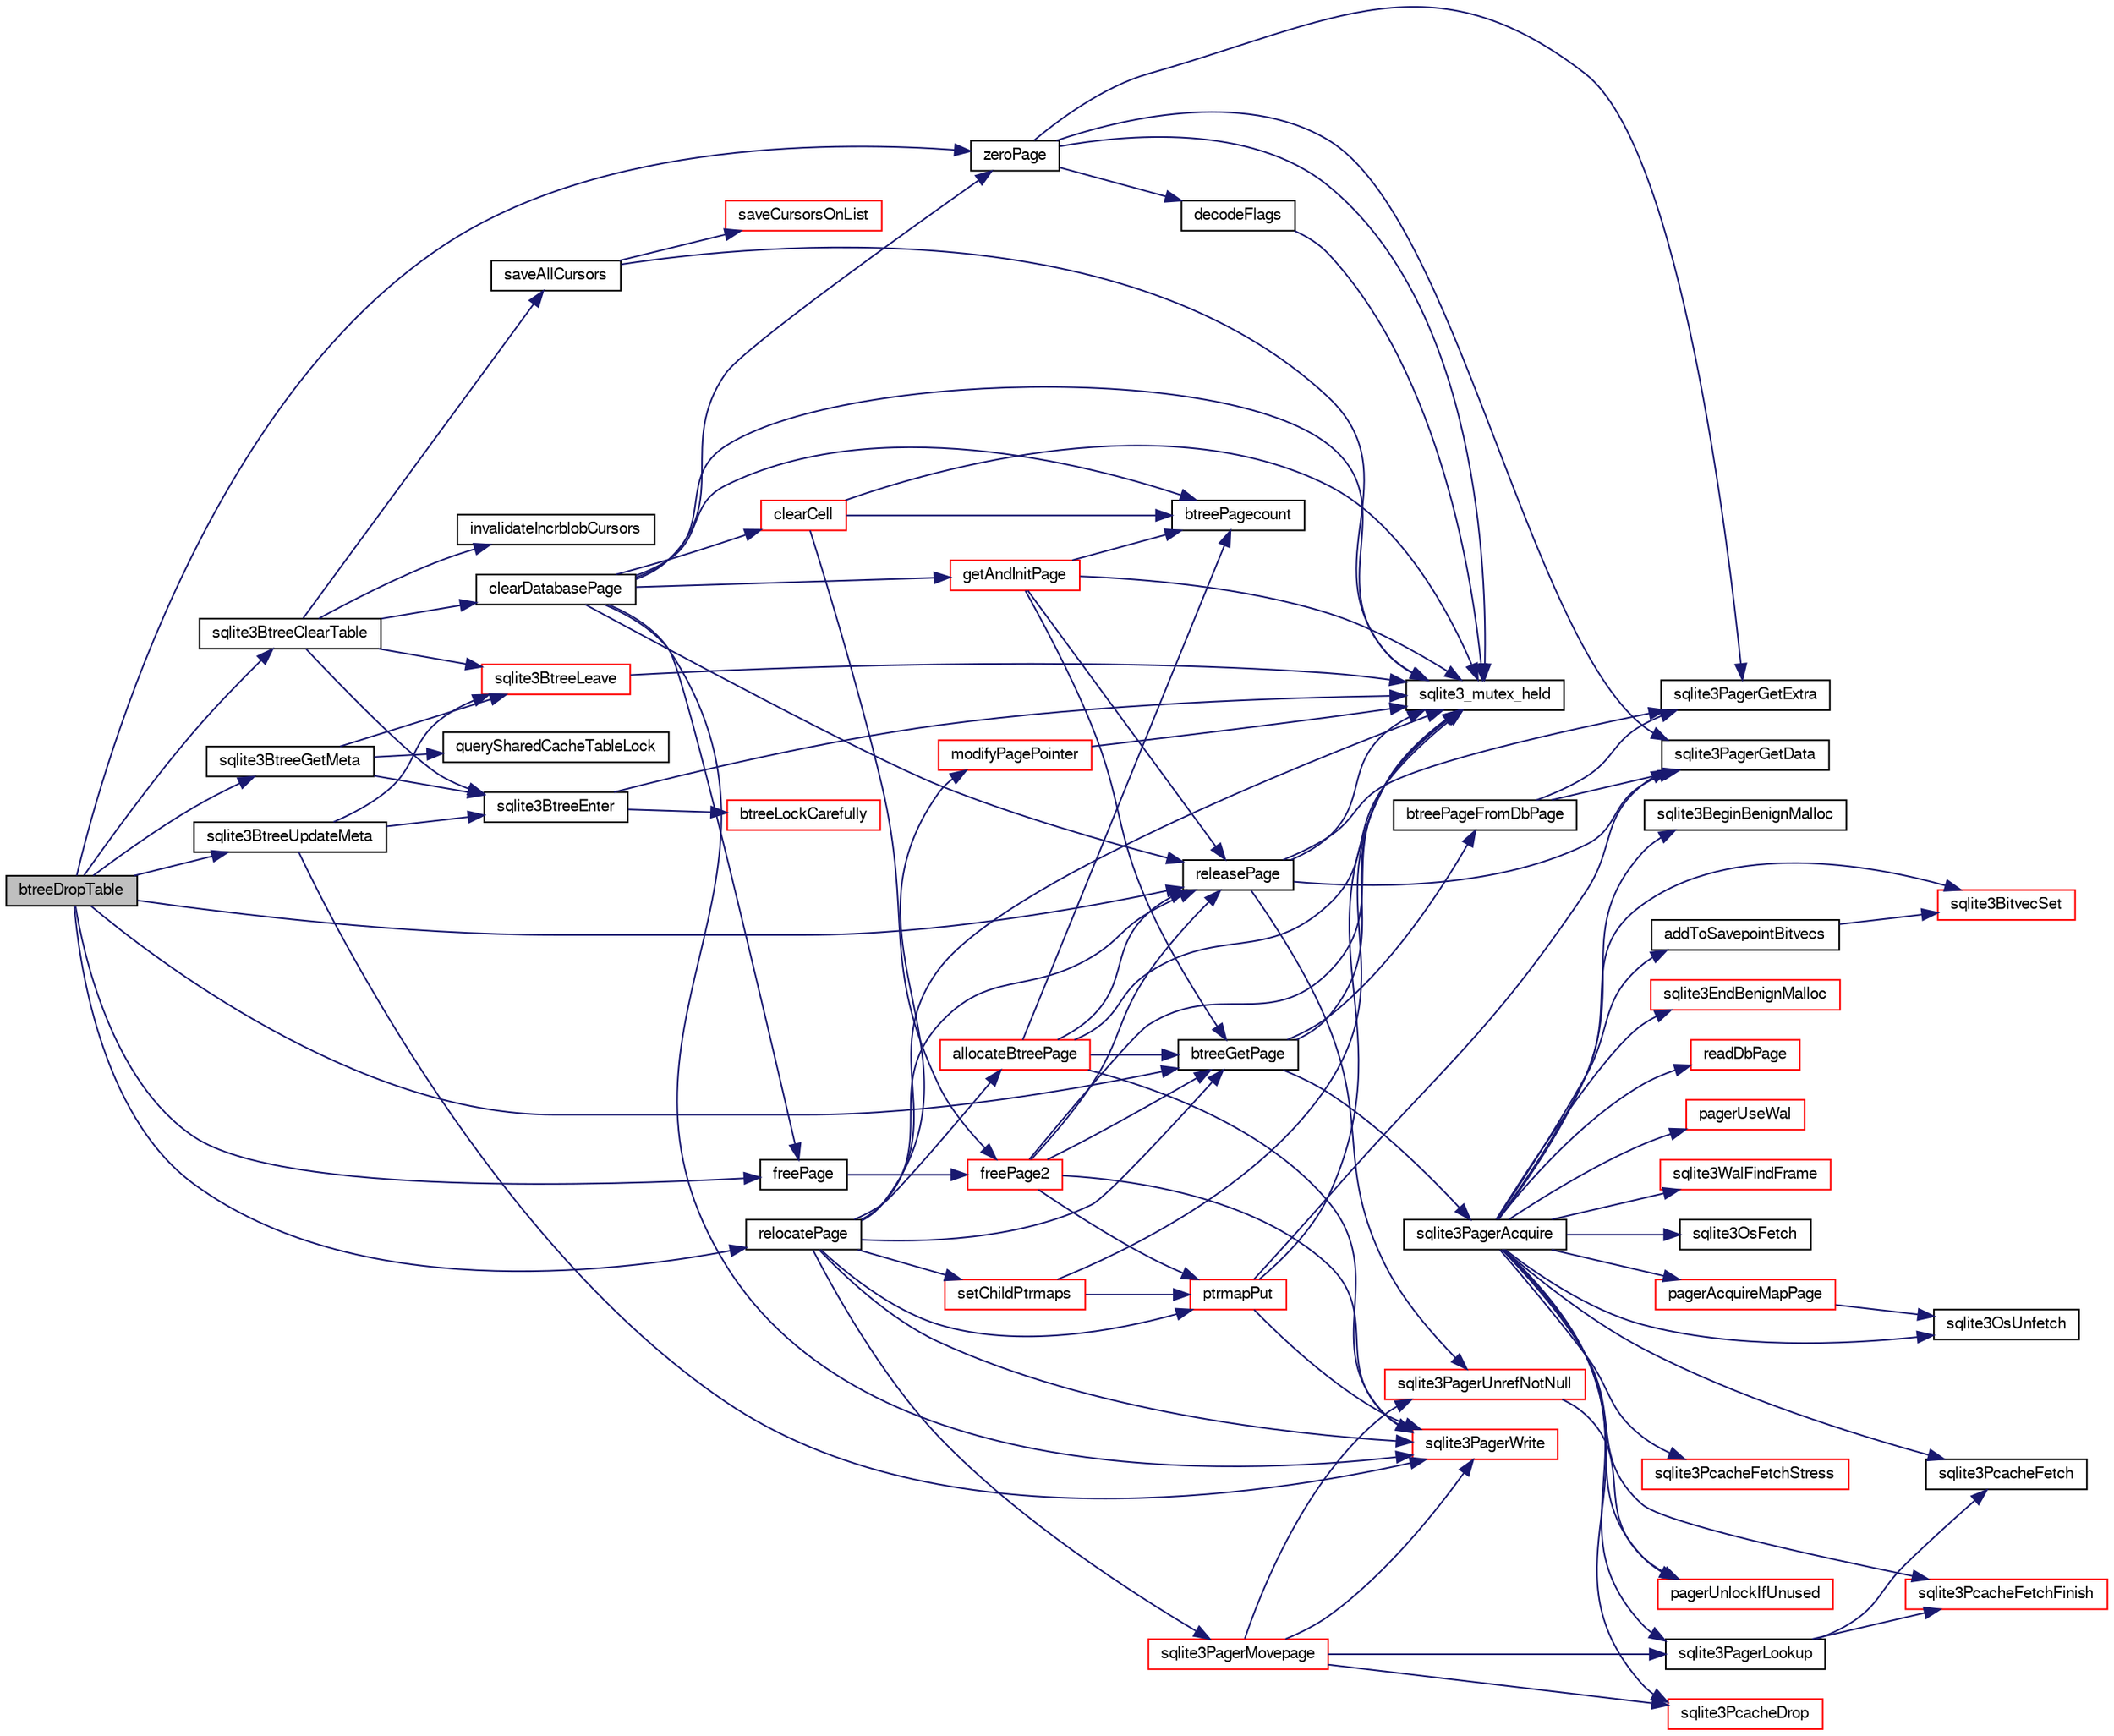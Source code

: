 digraph "btreeDropTable"
{
  edge [fontname="FreeSans",fontsize="10",labelfontname="FreeSans",labelfontsize="10"];
  node [fontname="FreeSans",fontsize="10",shape=record];
  rankdir="LR";
  Node25052 [label="btreeDropTable",height=0.2,width=0.4,color="black", fillcolor="grey75", style="filled", fontcolor="black"];
  Node25052 -> Node25053 [color="midnightblue",fontsize="10",style="solid",fontname="FreeSans"];
  Node25053 [label="btreeGetPage",height=0.2,width=0.4,color="black", fillcolor="white", style="filled",URL="$sqlite3_8c.html#ac59679e30ceb0190614fbd19a7feb6de"];
  Node25053 -> Node25054 [color="midnightblue",fontsize="10",style="solid",fontname="FreeSans"];
  Node25054 [label="sqlite3_mutex_held",height=0.2,width=0.4,color="black", fillcolor="white", style="filled",URL="$sqlite3_8c.html#acf77da68932b6bc163c5e68547ecc3e7"];
  Node25053 -> Node25055 [color="midnightblue",fontsize="10",style="solid",fontname="FreeSans"];
  Node25055 [label="sqlite3PagerAcquire",height=0.2,width=0.4,color="black", fillcolor="white", style="filled",URL="$sqlite3_8c.html#a22a53daafd2bd778cda390312651f994"];
  Node25055 -> Node25056 [color="midnightblue",fontsize="10",style="solid",fontname="FreeSans"];
  Node25056 [label="pagerUseWal",height=0.2,width=0.4,color="red", fillcolor="white", style="filled",URL="$sqlite3_8c.html#a31def80bfe1de9284d635ba190a5eb68"];
  Node25055 -> Node25339 [color="midnightblue",fontsize="10",style="solid",fontname="FreeSans"];
  Node25339 [label="sqlite3WalFindFrame",height=0.2,width=0.4,color="red", fillcolor="white", style="filled",URL="$sqlite3_8c.html#a70d73def3adcc264f500a63178742708"];
  Node25055 -> Node25344 [color="midnightblue",fontsize="10",style="solid",fontname="FreeSans"];
  Node25344 [label="sqlite3OsFetch",height=0.2,width=0.4,color="black", fillcolor="white", style="filled",URL="$sqlite3_8c.html#ab5b9137b375d5d8a8c216a644056cba7"];
  Node25055 -> Node25349 [color="midnightblue",fontsize="10",style="solid",fontname="FreeSans"];
  Node25349 [label="sqlite3PagerLookup",height=0.2,width=0.4,color="black", fillcolor="white", style="filled",URL="$sqlite3_8c.html#a1252ec03814f64eed236cfb21094cafd"];
  Node25349 -> Node25350 [color="midnightblue",fontsize="10",style="solid",fontname="FreeSans"];
  Node25350 [label="sqlite3PcacheFetch",height=0.2,width=0.4,color="black", fillcolor="white", style="filled",URL="$sqlite3_8c.html#a51a10151c5ec2c1c9e6fd615e95a3450"];
  Node25349 -> Node25351 [color="midnightblue",fontsize="10",style="solid",fontname="FreeSans"];
  Node25351 [label="sqlite3PcacheFetchFinish",height=0.2,width=0.4,color="red", fillcolor="white", style="filled",URL="$sqlite3_8c.html#a21f330cb082d63a111f64257e823a4b1"];
  Node25055 -> Node25353 [color="midnightblue",fontsize="10",style="solid",fontname="FreeSans"];
  Node25353 [label="pagerAcquireMapPage",height=0.2,width=0.4,color="red", fillcolor="white", style="filled",URL="$sqlite3_8c.html#affc12640bbd7572ae41f1943f3b8bb3b"];
  Node25353 -> Node25345 [color="midnightblue",fontsize="10",style="solid",fontname="FreeSans"];
  Node25345 [label="sqlite3OsUnfetch",height=0.2,width=0.4,color="black", fillcolor="white", style="filled",URL="$sqlite3_8c.html#abc0da72cb8b8989cf8708b572fe5fef4"];
  Node25055 -> Node25345 [color="midnightblue",fontsize="10",style="solid",fontname="FreeSans"];
  Node25055 -> Node25350 [color="midnightblue",fontsize="10",style="solid",fontname="FreeSans"];
  Node25055 -> Node25354 [color="midnightblue",fontsize="10",style="solid",fontname="FreeSans"];
  Node25354 [label="sqlite3PcacheFetchStress",height=0.2,width=0.4,color="red", fillcolor="white", style="filled",URL="$sqlite3_8c.html#a83644ab4d77e1649ae5336b659edb351"];
  Node25055 -> Node25351 [color="midnightblue",fontsize="10",style="solid",fontname="FreeSans"];
  Node25055 -> Node25132 [color="midnightblue",fontsize="10",style="solid",fontname="FreeSans"];
  Node25132 [label="sqlite3BeginBenignMalloc",height=0.2,width=0.4,color="black", fillcolor="white", style="filled",URL="$sqlite3_8c.html#a3344c0e2b1b6df701a1cb326602fac14"];
  Node25055 -> Node25356 [color="midnightblue",fontsize="10",style="solid",fontname="FreeSans"];
  Node25356 [label="sqlite3BitvecSet",height=0.2,width=0.4,color="red", fillcolor="white", style="filled",URL="$sqlite3_8c.html#a1f3c6d64d5d889e451d6725b1eb458be"];
  Node25055 -> Node25358 [color="midnightblue",fontsize="10",style="solid",fontname="FreeSans"];
  Node25358 [label="addToSavepointBitvecs",height=0.2,width=0.4,color="black", fillcolor="white", style="filled",URL="$sqlite3_8c.html#aa2e9bb02bb6975d83ec875f0792792f0"];
  Node25358 -> Node25356 [color="midnightblue",fontsize="10",style="solid",fontname="FreeSans"];
  Node25055 -> Node25133 [color="midnightblue",fontsize="10",style="solid",fontname="FreeSans"];
  Node25133 [label="sqlite3EndBenignMalloc",height=0.2,width=0.4,color="red", fillcolor="white", style="filled",URL="$sqlite3_8c.html#a4582127cc64d483dc66c7acf9d8d8fbb"];
  Node25055 -> Node25359 [color="midnightblue",fontsize="10",style="solid",fontname="FreeSans"];
  Node25359 [label="readDbPage",height=0.2,width=0.4,color="red", fillcolor="white", style="filled",URL="$sqlite3_8c.html#a1c4cca64dd97dda37d9be9cac94941a0"];
  Node25055 -> Node25362 [color="midnightblue",fontsize="10",style="solid",fontname="FreeSans"];
  Node25362 [label="sqlite3PcacheDrop",height=0.2,width=0.4,color="red", fillcolor="white", style="filled",URL="$sqlite3_8c.html#a78667811e7a2a7e75117cd6ec9cf6486"];
  Node25055 -> Node25364 [color="midnightblue",fontsize="10",style="solid",fontname="FreeSans"];
  Node25364 [label="pagerUnlockIfUnused",height=0.2,width=0.4,color="red", fillcolor="white", style="filled",URL="$sqlite3_8c.html#abf547f4276efb6f10262f7fde1e4d065"];
  Node25053 -> Node25470 [color="midnightblue",fontsize="10",style="solid",fontname="FreeSans"];
  Node25470 [label="btreePageFromDbPage",height=0.2,width=0.4,color="black", fillcolor="white", style="filled",URL="$sqlite3_8c.html#a148c0bf09d4ef14a49e0e7a2c0506c80"];
  Node25470 -> Node25436 [color="midnightblue",fontsize="10",style="solid",fontname="FreeSans"];
  Node25436 [label="sqlite3PagerGetExtra",height=0.2,width=0.4,color="black", fillcolor="white", style="filled",URL="$sqlite3_8c.html#a48e879a6d20f06f27390973ab8d59bd7"];
  Node25470 -> Node25435 [color="midnightblue",fontsize="10",style="solid",fontname="FreeSans"];
  Node25435 [label="sqlite3PagerGetData",height=0.2,width=0.4,color="black", fillcolor="white", style="filled",URL="$sqlite3_8c.html#a9dd340e56fb4b7fad4df339595b8d8a2"];
  Node25052 -> Node25471 [color="midnightblue",fontsize="10",style="solid",fontname="FreeSans"];
  Node25471 [label="sqlite3BtreeClearTable",height=0.2,width=0.4,color="black", fillcolor="white", style="filled",URL="$sqlite3_8c.html#ac2fcbee7dcc155d776ecf9d5151f3872"];
  Node25471 -> Node25398 [color="midnightblue",fontsize="10",style="solid",fontname="FreeSans"];
  Node25398 [label="sqlite3BtreeEnter",height=0.2,width=0.4,color="black", fillcolor="white", style="filled",URL="$sqlite3_8c.html#afa05d700ca373993fe6b0525b867feff"];
  Node25398 -> Node25054 [color="midnightblue",fontsize="10",style="solid",fontname="FreeSans"];
  Node25398 -> Node25399 [color="midnightblue",fontsize="10",style="solid",fontname="FreeSans"];
  Node25399 [label="btreeLockCarefully",height=0.2,width=0.4,color="red", fillcolor="white", style="filled",URL="$sqlite3_8c.html#a796746b1c1e4d6926960636bd74c79d7"];
  Node25471 -> Node25472 [color="midnightblue",fontsize="10",style="solid",fontname="FreeSans"];
  Node25472 [label="saveAllCursors",height=0.2,width=0.4,color="black", fillcolor="white", style="filled",URL="$sqlite3_8c.html#add0c7a5086792caf465148beaadb913d"];
  Node25472 -> Node25054 [color="midnightblue",fontsize="10",style="solid",fontname="FreeSans"];
  Node25472 -> Node25473 [color="midnightblue",fontsize="10",style="solid",fontname="FreeSans"];
  Node25473 [label="saveCursorsOnList",height=0.2,width=0.4,color="red", fillcolor="white", style="filled",URL="$sqlite3_8c.html#a33cb455c167e82c225c04c6628a486e1"];
  Node25471 -> Node25484 [color="midnightblue",fontsize="10",style="solid",fontname="FreeSans"];
  Node25484 [label="invalidateIncrblobCursors",height=0.2,width=0.4,color="black", fillcolor="white", style="filled",URL="$sqlite3_8c.html#a59c6be894f749d92143a828269b5015d"];
  Node25471 -> Node25485 [color="midnightblue",fontsize="10",style="solid",fontname="FreeSans"];
  Node25485 [label="clearDatabasePage",height=0.2,width=0.4,color="black", fillcolor="white", style="filled",URL="$sqlite3_8c.html#aecc3046a56feeeabd3ca93c0685e35d5"];
  Node25485 -> Node25054 [color="midnightblue",fontsize="10",style="solid",fontname="FreeSans"];
  Node25485 -> Node25439 [color="midnightblue",fontsize="10",style="solid",fontname="FreeSans"];
  Node25439 [label="btreePagecount",height=0.2,width=0.4,color="black", fillcolor="white", style="filled",URL="$sqlite3_8c.html#a9cc4ac11752c088db89d551ec1495a15"];
  Node25485 -> Node25486 [color="midnightblue",fontsize="10",style="solid",fontname="FreeSans"];
  Node25486 [label="getAndInitPage",height=0.2,width=0.4,color="red", fillcolor="white", style="filled",URL="$sqlite3_8c.html#ae85122d12808231a8d58459440a405ab"];
  Node25486 -> Node25054 [color="midnightblue",fontsize="10",style="solid",fontname="FreeSans"];
  Node25486 -> Node25439 [color="midnightblue",fontsize="10",style="solid",fontname="FreeSans"];
  Node25486 -> Node25053 [color="midnightblue",fontsize="10",style="solid",fontname="FreeSans"];
  Node25486 -> Node25481 [color="midnightblue",fontsize="10",style="solid",fontname="FreeSans"];
  Node25481 [label="releasePage",height=0.2,width=0.4,color="black", fillcolor="white", style="filled",URL="$sqlite3_8c.html#a92c6fb14f9bcf117440c35116c26d6c4"];
  Node25481 -> Node25436 [color="midnightblue",fontsize="10",style="solid",fontname="FreeSans"];
  Node25481 -> Node25435 [color="midnightblue",fontsize="10",style="solid",fontname="FreeSans"];
  Node25481 -> Node25054 [color="midnightblue",fontsize="10",style="solid",fontname="FreeSans"];
  Node25481 -> Node25378 [color="midnightblue",fontsize="10",style="solid",fontname="FreeSans"];
  Node25378 [label="sqlite3PagerUnrefNotNull",height=0.2,width=0.4,color="red", fillcolor="white", style="filled",URL="$sqlite3_8c.html#a4b314f96f09f5c68c94672e420e31ab9"];
  Node25378 -> Node25364 [color="midnightblue",fontsize="10",style="solid",fontname="FreeSans"];
  Node25485 -> Node25491 [color="midnightblue",fontsize="10",style="solid",fontname="FreeSans"];
  Node25491 [label="clearCell",height=0.2,width=0.4,color="red", fillcolor="white", style="filled",URL="$sqlite3_8c.html#acde9692b1b53b7e35fa3ee62c01a0341"];
  Node25491 -> Node25054 [color="midnightblue",fontsize="10",style="solid",fontname="FreeSans"];
  Node25491 -> Node25439 [color="midnightblue",fontsize="10",style="solid",fontname="FreeSans"];
  Node25491 -> Node25495 [color="midnightblue",fontsize="10",style="solid",fontname="FreeSans"];
  Node25495 [label="freePage2",height=0.2,width=0.4,color="red", fillcolor="white", style="filled",URL="$sqlite3_8c.html#a625a2c2bdaf95cdb3a7cb945201f7efb"];
  Node25495 -> Node25054 [color="midnightblue",fontsize="10",style="solid",fontname="FreeSans"];
  Node25495 -> Node25416 [color="midnightblue",fontsize="10",style="solid",fontname="FreeSans"];
  Node25416 [label="sqlite3PagerWrite",height=0.2,width=0.4,color="red", fillcolor="white", style="filled",URL="$sqlite3_8c.html#ad4b8aee028ee99575b0748b299e04ed0"];
  Node25495 -> Node25053 [color="midnightblue",fontsize="10",style="solid",fontname="FreeSans"];
  Node25495 -> Node25498 [color="midnightblue",fontsize="10",style="solid",fontname="FreeSans"];
  Node25498 [label="ptrmapPut",height=0.2,width=0.4,color="red", fillcolor="white", style="filled",URL="$sqlite3_8c.html#ac16fbe55892f29324ac5d09957374ed0"];
  Node25498 -> Node25054 [color="midnightblue",fontsize="10",style="solid",fontname="FreeSans"];
  Node25498 -> Node25435 [color="midnightblue",fontsize="10",style="solid",fontname="FreeSans"];
  Node25498 -> Node25416 [color="midnightblue",fontsize="10",style="solid",fontname="FreeSans"];
  Node25495 -> Node25481 [color="midnightblue",fontsize="10",style="solid",fontname="FreeSans"];
  Node25485 -> Node25502 [color="midnightblue",fontsize="10",style="solid",fontname="FreeSans"];
  Node25502 [label="freePage",height=0.2,width=0.4,color="black", fillcolor="white", style="filled",URL="$sqlite3_8c.html#ad98f5006fdec390948dd2966cf0cf12f"];
  Node25502 -> Node25495 [color="midnightblue",fontsize="10",style="solid",fontname="FreeSans"];
  Node25485 -> Node25416 [color="midnightblue",fontsize="10",style="solid",fontname="FreeSans"];
  Node25485 -> Node25503 [color="midnightblue",fontsize="10",style="solid",fontname="FreeSans"];
  Node25503 [label="zeroPage",height=0.2,width=0.4,color="black", fillcolor="white", style="filled",URL="$sqlite3_8c.html#a1c974ee71f86cb74370ca21e5e6cdb14"];
  Node25503 -> Node25436 [color="midnightblue",fontsize="10",style="solid",fontname="FreeSans"];
  Node25503 -> Node25435 [color="midnightblue",fontsize="10",style="solid",fontname="FreeSans"];
  Node25503 -> Node25054 [color="midnightblue",fontsize="10",style="solid",fontname="FreeSans"];
  Node25503 -> Node25488 [color="midnightblue",fontsize="10",style="solid",fontname="FreeSans"];
  Node25488 [label="decodeFlags",height=0.2,width=0.4,color="black", fillcolor="white", style="filled",URL="$sqlite3_8c.html#acb168e46383706f31cefd555da235eae"];
  Node25488 -> Node25054 [color="midnightblue",fontsize="10",style="solid",fontname="FreeSans"];
  Node25485 -> Node25481 [color="midnightblue",fontsize="10",style="solid",fontname="FreeSans"];
  Node25471 -> Node25403 [color="midnightblue",fontsize="10",style="solid",fontname="FreeSans"];
  Node25403 [label="sqlite3BtreeLeave",height=0.2,width=0.4,color="red", fillcolor="white", style="filled",URL="$sqlite3_8c.html#a460e4f89d1aeef4b4d334cfe8165da89"];
  Node25403 -> Node25054 [color="midnightblue",fontsize="10",style="solid",fontname="FreeSans"];
  Node25052 -> Node25481 [color="midnightblue",fontsize="10",style="solid",fontname="FreeSans"];
  Node25052 -> Node25502 [color="midnightblue",fontsize="10",style="solid",fontname="FreeSans"];
  Node25052 -> Node25504 [color="midnightblue",fontsize="10",style="solid",fontname="FreeSans"];
  Node25504 [label="sqlite3BtreeGetMeta",height=0.2,width=0.4,color="black", fillcolor="white", style="filled",URL="$sqlite3_8c.html#aa1124ad3e3ee4dada2aa96eebd4e9c9a"];
  Node25504 -> Node25398 [color="midnightblue",fontsize="10",style="solid",fontname="FreeSans"];
  Node25504 -> Node25505 [color="midnightblue",fontsize="10",style="solid",fontname="FreeSans"];
  Node25505 [label="querySharedCacheTableLock",height=0.2,width=0.4,color="black", fillcolor="white", style="filled",URL="$sqlite3_8c.html#a248343a0d79235a90b955d801713d243"];
  Node25504 -> Node25403 [color="midnightblue",fontsize="10",style="solid",fontname="FreeSans"];
  Node25052 -> Node25506 [color="midnightblue",fontsize="10",style="solid",fontname="FreeSans"];
  Node25506 [label="relocatePage",height=0.2,width=0.4,color="black", fillcolor="white", style="filled",URL="$sqlite3_8c.html#af8fb5934ff87b02845c89350c57fd2bc"];
  Node25506 -> Node25054 [color="midnightblue",fontsize="10",style="solid",fontname="FreeSans"];
  Node25506 -> Node25507 [color="midnightblue",fontsize="10",style="solid",fontname="FreeSans"];
  Node25507 [label="sqlite3PagerMovepage",height=0.2,width=0.4,color="red", fillcolor="white", style="filled",URL="$sqlite3_8c.html#a8cdedc7a185709301f12c4d7b305aa1e"];
  Node25507 -> Node25416 [color="midnightblue",fontsize="10",style="solid",fontname="FreeSans"];
  Node25507 -> Node25349 [color="midnightblue",fontsize="10",style="solid",fontname="FreeSans"];
  Node25507 -> Node25362 [color="midnightblue",fontsize="10",style="solid",fontname="FreeSans"];
  Node25507 -> Node25378 [color="midnightblue",fontsize="10",style="solid",fontname="FreeSans"];
  Node25506 -> Node25510 [color="midnightblue",fontsize="10",style="solid",fontname="FreeSans"];
  Node25510 [label="setChildPtrmaps",height=0.2,width=0.4,color="red", fillcolor="white", style="filled",URL="$sqlite3_8c.html#adf2ff6d11495ca47f88ace93f5be9d91"];
  Node25510 -> Node25054 [color="midnightblue",fontsize="10",style="solid",fontname="FreeSans"];
  Node25510 -> Node25498 [color="midnightblue",fontsize="10",style="solid",fontname="FreeSans"];
  Node25506 -> Node25498 [color="midnightblue",fontsize="10",style="solid",fontname="FreeSans"];
  Node25506 -> Node25053 [color="midnightblue",fontsize="10",style="solid",fontname="FreeSans"];
  Node25506 -> Node25416 [color="midnightblue",fontsize="10",style="solid",fontname="FreeSans"];
  Node25506 -> Node25481 [color="midnightblue",fontsize="10",style="solid",fontname="FreeSans"];
  Node25506 -> Node25512 [color="midnightblue",fontsize="10",style="solid",fontname="FreeSans"];
  Node25512 [label="modifyPagePointer",height=0.2,width=0.4,color="red", fillcolor="white", style="filled",URL="$sqlite3_8c.html#acc82754cf975b3a8033b396d86f1045a"];
  Node25512 -> Node25054 [color="midnightblue",fontsize="10",style="solid",fontname="FreeSans"];
  Node25506 -> Node25513 [color="midnightblue",fontsize="10",style="solid",fontname="FreeSans"];
  Node25513 [label="allocateBtreePage",height=0.2,width=0.4,color="red", fillcolor="white", style="filled",URL="$sqlite3_8c.html#ae84ce1103eabfe9455a6a59e6cec4a33"];
  Node25513 -> Node25054 [color="midnightblue",fontsize="10",style="solid",fontname="FreeSans"];
  Node25513 -> Node25439 [color="midnightblue",fontsize="10",style="solid",fontname="FreeSans"];
  Node25513 -> Node25416 [color="midnightblue",fontsize="10",style="solid",fontname="FreeSans"];
  Node25513 -> Node25053 [color="midnightblue",fontsize="10",style="solid",fontname="FreeSans"];
  Node25513 -> Node25481 [color="midnightblue",fontsize="10",style="solid",fontname="FreeSans"];
  Node25052 -> Node25523 [color="midnightblue",fontsize="10",style="solid",fontname="FreeSans"];
  Node25523 [label="sqlite3BtreeUpdateMeta",height=0.2,width=0.4,color="black", fillcolor="white", style="filled",URL="$sqlite3_8c.html#a550ba529de456d619365377b5528641c"];
  Node25523 -> Node25398 [color="midnightblue",fontsize="10",style="solid",fontname="FreeSans"];
  Node25523 -> Node25416 [color="midnightblue",fontsize="10",style="solid",fontname="FreeSans"];
  Node25523 -> Node25403 [color="midnightblue",fontsize="10",style="solid",fontname="FreeSans"];
  Node25052 -> Node25503 [color="midnightblue",fontsize="10",style="solid",fontname="FreeSans"];
}
